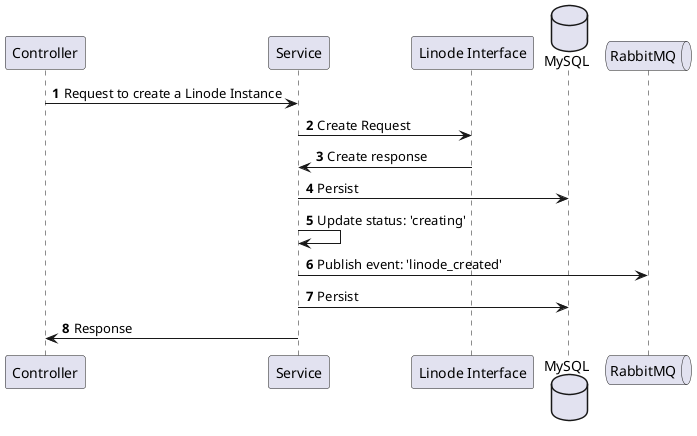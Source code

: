 @startuml
'https://plantuml.com/sequence-diagram

autonumber

participant "Controller" as in
participant "Service" as domain
participant "Linode Interface" as out
database "MySQL" as db
queue "RabbitMQ" as mq


in ->  domain: Request to create a Linode Instance
domain -> out: Create Request
out -> domain: Create response

domain -> db: Persist
domain -> domain: Update status: 'creating'
domain -> mq: Publish event: 'linode_created'

domain -> db: Persist

domain -> in: Response


@enduml